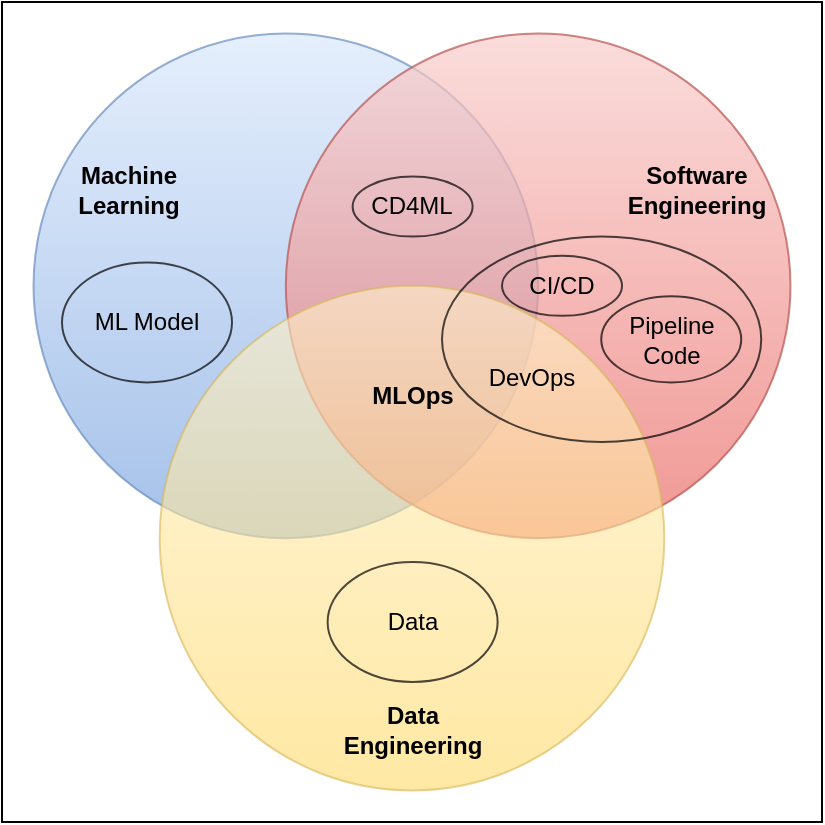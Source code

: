 <mxfile>
    <diagram id="W984h7SkQYfJhl3tO6HT" name="Page-1">
        <mxGraphModel dx="1090" dy="789" grid="1" gridSize="10" guides="1" tooltips="1" connect="1" arrows="1" fold="1" page="1" pageScale="1" pageWidth="850" pageHeight="1100" math="0" shadow="0">
            <root>
                <mxCell id="0"/>
                <mxCell id="1" parent="0"/>
                <mxCell id="11" value="" style="rounded=0;whiteSpace=wrap;html=1;fillStyle=auto;" vertex="1" parent="1">
                    <mxGeometry x="220" y="70" width="410" height="410" as="geometry"/>
                </mxCell>
                <mxCell id="2" value="" style="ellipse;whiteSpace=wrap;html=1;aspect=fixed;fillStyle=solid;fillColor=#dae8fc;strokeColor=#6c8ebf;opacity=70;gradientColor=#7ea6e0;" vertex="1" parent="1">
                    <mxGeometry x="235.769" y="85.769" width="252.308" height="252.308" as="geometry"/>
                </mxCell>
                <mxCell id="4" value="" style="ellipse;whiteSpace=wrap;html=1;aspect=fixed;fillStyle=solid;fillColor=#f8cecc;strokeColor=#b85450;opacity=70;gradientColor=#ea6b66;" vertex="1" parent="1">
                    <mxGeometry x="361.923" y="85.769" width="252.308" height="252.308" as="geometry"/>
                </mxCell>
                <mxCell id="5" value="" style="ellipse;whiteSpace=wrap;html=1;aspect=fixed;fillStyle=auto;fillColor=#fff2cc;strokeColor=#d6b656;opacity=60;gradientColor=#ffd966;" vertex="1" parent="1">
                    <mxGeometry x="298.846" y="211.923" width="252.308" height="252.308" as="geometry"/>
                </mxCell>
                <mxCell id="6" value="&lt;b&gt;Machine Learning&lt;/b&gt;" style="text;html=1;strokeColor=none;fillColor=none;align=center;verticalAlign=middle;whiteSpace=wrap;rounded=0;fillStyle=auto;opacity=70;" vertex="1" parent="1">
                    <mxGeometry x="235.768" y="139.995" width="94.615" height="47.308" as="geometry"/>
                </mxCell>
                <mxCell id="7" value="&lt;b&gt;Software Engineering&lt;/b&gt;" style="text;html=1;strokeColor=none;fillColor=none;align=center;verticalAlign=middle;whiteSpace=wrap;rounded=0;fillStyle=auto;opacity=70;" vertex="1" parent="1">
                    <mxGeometry x="519.616" y="139.995" width="94.615" height="47.308" as="geometry"/>
                </mxCell>
                <mxCell id="8" value="&lt;b&gt;Data Engineering&lt;/b&gt;" style="text;html=1;strokeColor=none;fillColor=none;align=center;verticalAlign=middle;whiteSpace=wrap;rounded=0;fillStyle=auto;opacity=70;" vertex="1" parent="1">
                    <mxGeometry x="378.002" y="409.996" width="94.615" height="47.308" as="geometry"/>
                </mxCell>
                <mxCell id="10" value="&lt;b&gt;MLOps&lt;/b&gt;" style="text;html=1;strokeColor=none;fillColor=none;align=center;verticalAlign=middle;whiteSpace=wrap;rounded=0;fillStyle=auto;opacity=70;" vertex="1" parent="1">
                    <mxGeometry x="377.692" y="243.462" width="94.615" height="47.308" as="geometry"/>
                </mxCell>
                <mxCell id="14" value="CD4ML" style="ellipse;whiteSpace=wrap;html=1;fillStyle=auto;opacity=70;fillColor=none;" vertex="1" parent="1">
                    <mxGeometry x="395.31" y="157.3" width="60" height="30" as="geometry"/>
                </mxCell>
                <mxCell id="15" value="" style="ellipse;whiteSpace=wrap;html=1;fillStyle=auto;opacity=70;fillColor=none;" vertex="1" parent="1">
                    <mxGeometry x="440" y="187.3" width="159.62" height="102.7" as="geometry"/>
                </mxCell>
                <mxCell id="17" value="CI/CD" style="ellipse;whiteSpace=wrap;html=1;fillStyle=auto;opacity=70;fillColor=none;" vertex="1" parent="1">
                    <mxGeometry x="470" y="196.92" width="60" height="30" as="geometry"/>
                </mxCell>
                <mxCell id="18" value="Pipeline&lt;br&gt;Code" style="ellipse;whiteSpace=wrap;html=1;fillStyle=auto;opacity=70;fillColor=none;" vertex="1" parent="1">
                    <mxGeometry x="519.62" y="217.11" width="70" height="43.08" as="geometry"/>
                </mxCell>
                <mxCell id="19" value="DevOps" style="text;html=1;strokeColor=none;fillColor=none;align=center;verticalAlign=middle;whiteSpace=wrap;rounded=0;fillStyle=auto;opacity=70;" vertex="1" parent="1">
                    <mxGeometry x="455.31" y="243.46" width="60" height="30" as="geometry"/>
                </mxCell>
                <mxCell id="20" value="Data" style="ellipse;whiteSpace=wrap;html=1;fillStyle=auto;opacity=70;fillColor=none;" vertex="1" parent="1">
                    <mxGeometry x="382.81" y="350" width="85" height="60" as="geometry"/>
                </mxCell>
                <mxCell id="21" value="ML Model" style="ellipse;whiteSpace=wrap;html=1;fillStyle=auto;opacity=70;fillColor=none;" vertex="1" parent="1">
                    <mxGeometry x="250" y="200.19" width="85" height="60" as="geometry"/>
                </mxCell>
            </root>
        </mxGraphModel>
    </diagram>
</mxfile>